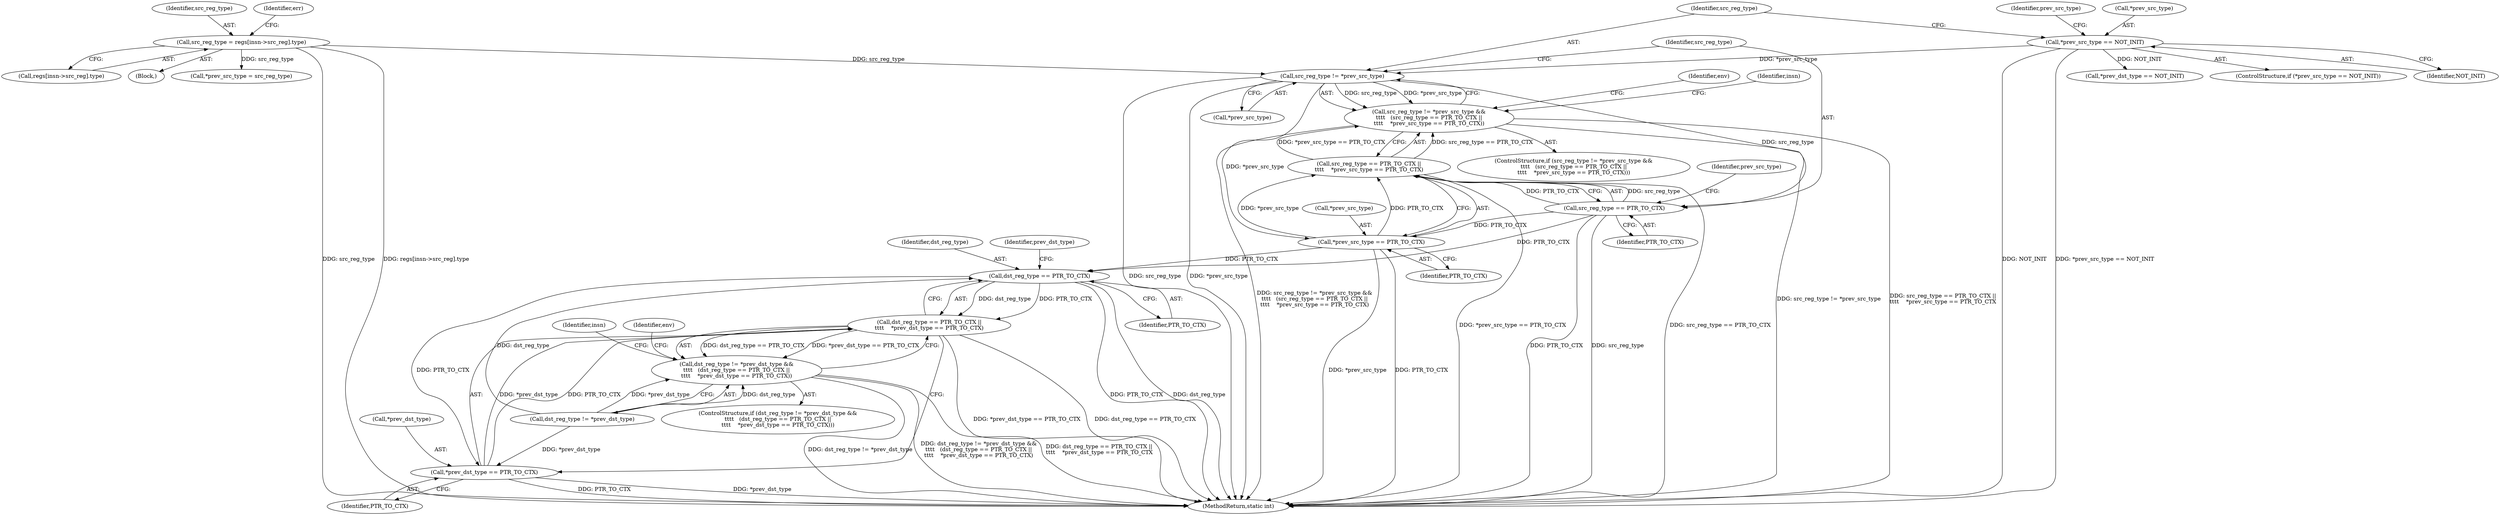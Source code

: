 digraph "0_linux_c131187db2d3fa2f8bf32fdf4e9a4ef805168467_1@pointer" {
"1000439" [label="(Call,src_reg_type != *prev_src_type)"];
"1000384" [label="(Call,src_reg_type = regs[insn->src_reg].type)"];
"1000427" [label="(Call,*prev_src_type == NOT_INIT)"];
"1000438" [label="(Call,src_reg_type != *prev_src_type &&\n\t\t\t\t   (src_reg_type == PTR_TO_CTX ||\n\t\t\t\t    *prev_src_type == PTR_TO_CTX))"];
"1000444" [label="(Call,src_reg_type == PTR_TO_CTX)"];
"1000443" [label="(Call,src_reg_type == PTR_TO_CTX ||\n\t\t\t\t    *prev_src_type == PTR_TO_CTX)"];
"1000447" [label="(Call,*prev_src_type == PTR_TO_CTX)"];
"1000566" [label="(Call,dst_reg_type == PTR_TO_CTX)"];
"1000565" [label="(Call,dst_reg_type == PTR_TO_CTX ||\n\t\t\t\t    *prev_dst_type == PTR_TO_CTX)"];
"1000560" [label="(Call,dst_reg_type != *prev_dst_type &&\n\t\t\t\t   (dst_reg_type == PTR_TO_CTX ||\n\t\t\t\t    *prev_dst_type == PTR_TO_CTX))"];
"1000569" [label="(Call,*prev_dst_type == PTR_TO_CTX)"];
"1000427" [label="(Call,*prev_src_type == NOT_INIT)"];
"1000439" [label="(Call,src_reg_type != *prev_src_type)"];
"1000560" [label="(Call,dst_reg_type != *prev_dst_type &&\n\t\t\t\t   (dst_reg_type == PTR_TO_CTX ||\n\t\t\t\t    *prev_dst_type == PTR_TO_CTX))"];
"1000438" [label="(Call,src_reg_type != *prev_src_type &&\n\t\t\t\t   (src_reg_type == PTR_TO_CTX ||\n\t\t\t\t    *prev_src_type == PTR_TO_CTX))"];
"1000446" [label="(Identifier,PTR_TO_CTX)"];
"1000386" [label="(Call,regs[insn->src_reg].type)"];
"1000567" [label="(Identifier,dst_reg_type)"];
"1000575" [label="(Identifier,env)"];
"1000566" [label="(Call,dst_reg_type == PTR_TO_CTX)"];
"1000565" [label="(Call,dst_reg_type == PTR_TO_CTX ||\n\t\t\t\t    *prev_dst_type == PTR_TO_CTX)"];
"1000561" [label="(Call,dst_reg_type != *prev_dst_type)"];
"1000586" [label="(Identifier,insn)"];
"1000559" [label="(ControlStructure,if (dst_reg_type != *prev_dst_type &&\n\t\t\t\t   (dst_reg_type == PTR_TO_CTX ||\n\t\t\t\t    *prev_dst_type == PTR_TO_CTX)))"];
"1000570" [label="(Call,*prev_dst_type)"];
"1000569" [label="(Call,*prev_dst_type == PTR_TO_CTX)"];
"1000444" [label="(Call,src_reg_type == PTR_TO_CTX)"];
"1000549" [label="(Call,*prev_dst_type == NOT_INIT)"];
"1000445" [label="(Identifier,src_reg_type)"];
"1000434" [label="(Identifier,prev_src_type)"];
"1000572" [label="(Identifier,PTR_TO_CTX)"];
"1000385" [label="(Identifier,src_reg_type)"];
"1000428" [label="(Call,*prev_src_type)"];
"1000921" [label="(MethodReturn,static int)"];
"1000357" [label="(Block,)"];
"1000384" [label="(Call,src_reg_type = regs[insn->src_reg].type)"];
"1000394" [label="(Identifier,err)"];
"1000449" [label="(Identifier,prev_src_type)"];
"1000441" [label="(Call,*prev_src_type)"];
"1000465" [label="(Identifier,insn)"];
"1000432" [label="(Call,*prev_src_type = src_reg_type)"];
"1000437" [label="(ControlStructure,if (src_reg_type != *prev_src_type &&\n\t\t\t\t   (src_reg_type == PTR_TO_CTX ||\n\t\t\t\t    *prev_src_type == PTR_TO_CTX)))"];
"1000450" [label="(Identifier,PTR_TO_CTX)"];
"1000447" [label="(Call,*prev_src_type == PTR_TO_CTX)"];
"1000426" [label="(ControlStructure,if (*prev_src_type == NOT_INIT))"];
"1000453" [label="(Identifier,env)"];
"1000430" [label="(Identifier,NOT_INIT)"];
"1000568" [label="(Identifier,PTR_TO_CTX)"];
"1000571" [label="(Identifier,prev_dst_type)"];
"1000443" [label="(Call,src_reg_type == PTR_TO_CTX ||\n\t\t\t\t    *prev_src_type == PTR_TO_CTX)"];
"1000448" [label="(Call,*prev_src_type)"];
"1000440" [label="(Identifier,src_reg_type)"];
"1000439" -> "1000438"  [label="AST: "];
"1000439" -> "1000441"  [label="CFG: "];
"1000440" -> "1000439"  [label="AST: "];
"1000441" -> "1000439"  [label="AST: "];
"1000445" -> "1000439"  [label="CFG: "];
"1000438" -> "1000439"  [label="CFG: "];
"1000439" -> "1000921"  [label="DDG: src_reg_type"];
"1000439" -> "1000921"  [label="DDG: *prev_src_type"];
"1000439" -> "1000438"  [label="DDG: src_reg_type"];
"1000439" -> "1000438"  [label="DDG: *prev_src_type"];
"1000384" -> "1000439"  [label="DDG: src_reg_type"];
"1000427" -> "1000439"  [label="DDG: *prev_src_type"];
"1000439" -> "1000444"  [label="DDG: src_reg_type"];
"1000439" -> "1000447"  [label="DDG: *prev_src_type"];
"1000384" -> "1000357"  [label="AST: "];
"1000384" -> "1000386"  [label="CFG: "];
"1000385" -> "1000384"  [label="AST: "];
"1000386" -> "1000384"  [label="AST: "];
"1000394" -> "1000384"  [label="CFG: "];
"1000384" -> "1000921"  [label="DDG: regs[insn->src_reg].type"];
"1000384" -> "1000921"  [label="DDG: src_reg_type"];
"1000384" -> "1000432"  [label="DDG: src_reg_type"];
"1000427" -> "1000426"  [label="AST: "];
"1000427" -> "1000430"  [label="CFG: "];
"1000428" -> "1000427"  [label="AST: "];
"1000430" -> "1000427"  [label="AST: "];
"1000434" -> "1000427"  [label="CFG: "];
"1000440" -> "1000427"  [label="CFG: "];
"1000427" -> "1000921"  [label="DDG: *prev_src_type == NOT_INIT"];
"1000427" -> "1000921"  [label="DDG: NOT_INIT"];
"1000427" -> "1000549"  [label="DDG: NOT_INIT"];
"1000438" -> "1000437"  [label="AST: "];
"1000438" -> "1000443"  [label="CFG: "];
"1000443" -> "1000438"  [label="AST: "];
"1000453" -> "1000438"  [label="CFG: "];
"1000465" -> "1000438"  [label="CFG: "];
"1000438" -> "1000921"  [label="DDG: src_reg_type == PTR_TO_CTX ||\n\t\t\t\t    *prev_src_type == PTR_TO_CTX"];
"1000438" -> "1000921"  [label="DDG: src_reg_type != *prev_src_type &&\n\t\t\t\t   (src_reg_type == PTR_TO_CTX ||\n\t\t\t\t    *prev_src_type == PTR_TO_CTX)"];
"1000438" -> "1000921"  [label="DDG: src_reg_type != *prev_src_type"];
"1000443" -> "1000438"  [label="DDG: src_reg_type == PTR_TO_CTX"];
"1000443" -> "1000438"  [label="DDG: *prev_src_type == PTR_TO_CTX"];
"1000444" -> "1000443"  [label="AST: "];
"1000444" -> "1000446"  [label="CFG: "];
"1000445" -> "1000444"  [label="AST: "];
"1000446" -> "1000444"  [label="AST: "];
"1000449" -> "1000444"  [label="CFG: "];
"1000443" -> "1000444"  [label="CFG: "];
"1000444" -> "1000921"  [label="DDG: PTR_TO_CTX"];
"1000444" -> "1000921"  [label="DDG: src_reg_type"];
"1000444" -> "1000443"  [label="DDG: src_reg_type"];
"1000444" -> "1000443"  [label="DDG: PTR_TO_CTX"];
"1000444" -> "1000447"  [label="DDG: PTR_TO_CTX"];
"1000444" -> "1000566"  [label="DDG: PTR_TO_CTX"];
"1000443" -> "1000447"  [label="CFG: "];
"1000447" -> "1000443"  [label="AST: "];
"1000443" -> "1000921"  [label="DDG: *prev_src_type == PTR_TO_CTX"];
"1000443" -> "1000921"  [label="DDG: src_reg_type == PTR_TO_CTX"];
"1000447" -> "1000443"  [label="DDG: *prev_src_type"];
"1000447" -> "1000443"  [label="DDG: PTR_TO_CTX"];
"1000447" -> "1000450"  [label="CFG: "];
"1000448" -> "1000447"  [label="AST: "];
"1000450" -> "1000447"  [label="AST: "];
"1000447" -> "1000921"  [label="DDG: PTR_TO_CTX"];
"1000447" -> "1000921"  [label="DDG: *prev_src_type"];
"1000447" -> "1000566"  [label="DDG: PTR_TO_CTX"];
"1000566" -> "1000565"  [label="AST: "];
"1000566" -> "1000568"  [label="CFG: "];
"1000567" -> "1000566"  [label="AST: "];
"1000568" -> "1000566"  [label="AST: "];
"1000571" -> "1000566"  [label="CFG: "];
"1000565" -> "1000566"  [label="CFG: "];
"1000566" -> "1000921"  [label="DDG: PTR_TO_CTX"];
"1000566" -> "1000921"  [label="DDG: dst_reg_type"];
"1000566" -> "1000565"  [label="DDG: dst_reg_type"];
"1000566" -> "1000565"  [label="DDG: PTR_TO_CTX"];
"1000561" -> "1000566"  [label="DDG: dst_reg_type"];
"1000566" -> "1000569"  [label="DDG: PTR_TO_CTX"];
"1000565" -> "1000560"  [label="AST: "];
"1000565" -> "1000569"  [label="CFG: "];
"1000569" -> "1000565"  [label="AST: "];
"1000560" -> "1000565"  [label="CFG: "];
"1000565" -> "1000921"  [label="DDG: *prev_dst_type == PTR_TO_CTX"];
"1000565" -> "1000921"  [label="DDG: dst_reg_type == PTR_TO_CTX"];
"1000565" -> "1000560"  [label="DDG: dst_reg_type == PTR_TO_CTX"];
"1000565" -> "1000560"  [label="DDG: *prev_dst_type == PTR_TO_CTX"];
"1000569" -> "1000565"  [label="DDG: *prev_dst_type"];
"1000569" -> "1000565"  [label="DDG: PTR_TO_CTX"];
"1000560" -> "1000559"  [label="AST: "];
"1000560" -> "1000561"  [label="CFG: "];
"1000561" -> "1000560"  [label="AST: "];
"1000575" -> "1000560"  [label="CFG: "];
"1000586" -> "1000560"  [label="CFG: "];
"1000560" -> "1000921"  [label="DDG: dst_reg_type != *prev_dst_type &&\n\t\t\t\t   (dst_reg_type == PTR_TO_CTX ||\n\t\t\t\t    *prev_dst_type == PTR_TO_CTX)"];
"1000560" -> "1000921"  [label="DDG: dst_reg_type == PTR_TO_CTX ||\n\t\t\t\t    *prev_dst_type == PTR_TO_CTX"];
"1000560" -> "1000921"  [label="DDG: dst_reg_type != *prev_dst_type"];
"1000561" -> "1000560"  [label="DDG: dst_reg_type"];
"1000561" -> "1000560"  [label="DDG: *prev_dst_type"];
"1000569" -> "1000572"  [label="CFG: "];
"1000570" -> "1000569"  [label="AST: "];
"1000572" -> "1000569"  [label="AST: "];
"1000569" -> "1000921"  [label="DDG: PTR_TO_CTX"];
"1000569" -> "1000921"  [label="DDG: *prev_dst_type"];
"1000561" -> "1000569"  [label="DDG: *prev_dst_type"];
}
